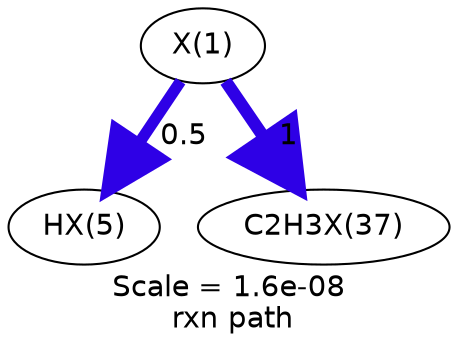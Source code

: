 digraph reaction_paths {
center=1;
s35 -> s36[fontname="Helvetica", style="setlinewidth(5.48)", arrowsize=2.74, color="0.7, 1, 0.9"
, label=" 0.5"];
s35 -> s37[fontname="Helvetica", style="setlinewidth(6)", arrowsize=3, color="0.7, 1.5, 0.9"
, label=" 1"];
s35 [ fontname="Helvetica", label="X(1)"];
s36 [ fontname="Helvetica", label="HX(5)"];
s37 [ fontname="Helvetica", label="C2H3X(37)"];
 label = "Scale = 1.6e-08\l rxn path";
 fontname = "Helvetica";
}
